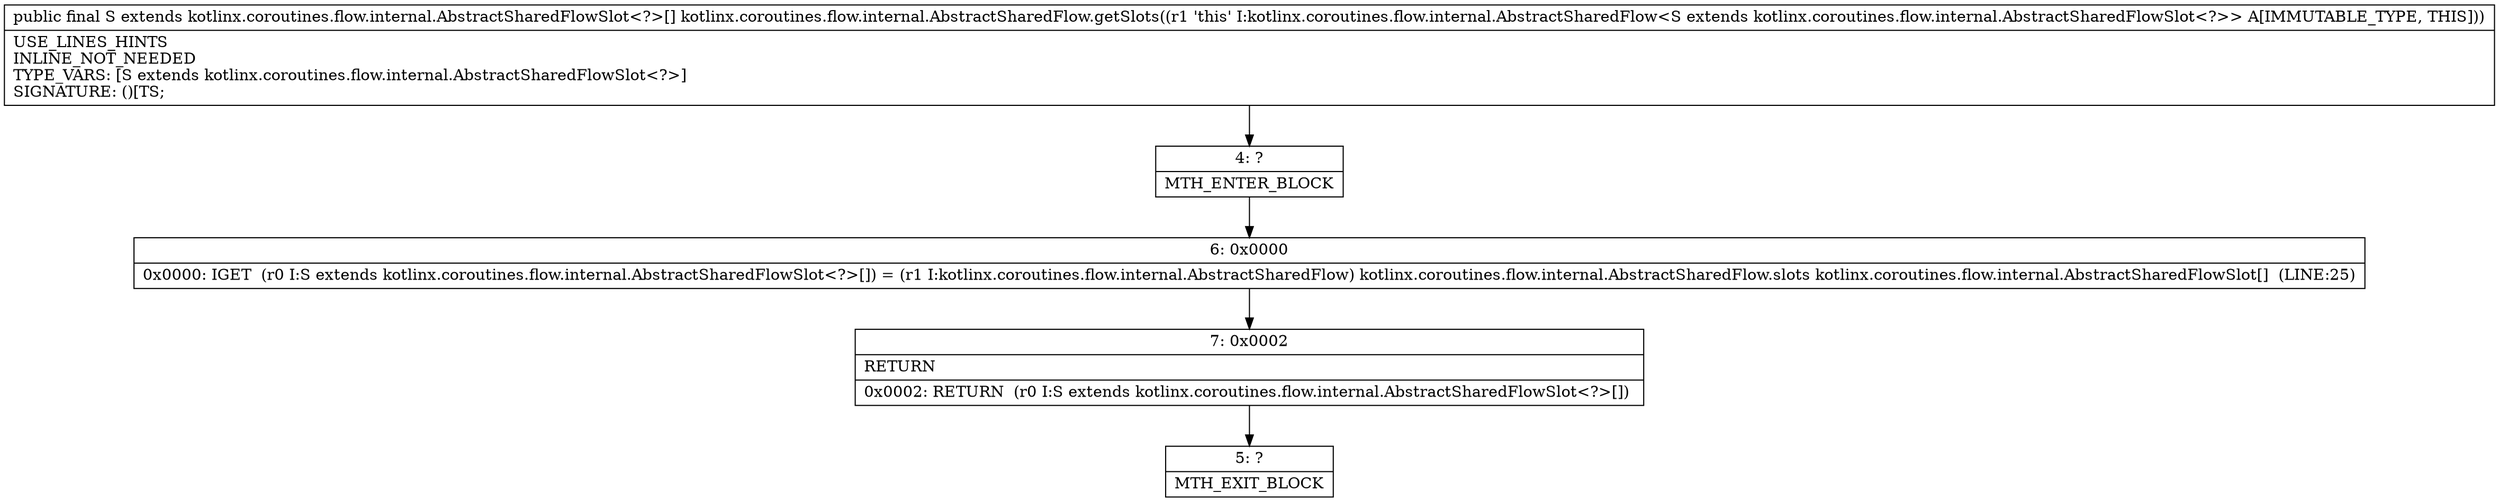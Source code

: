 digraph "CFG forkotlinx.coroutines.flow.internal.AbstractSharedFlow.getSlots()[Lkotlinx\/coroutines\/flow\/internal\/AbstractSharedFlowSlot;" {
Node_4 [shape=record,label="{4\:\ ?|MTH_ENTER_BLOCK\l}"];
Node_6 [shape=record,label="{6\:\ 0x0000|0x0000: IGET  (r0 I:S extends kotlinx.coroutines.flow.internal.AbstractSharedFlowSlot\<?\>[]) = (r1 I:kotlinx.coroutines.flow.internal.AbstractSharedFlow) kotlinx.coroutines.flow.internal.AbstractSharedFlow.slots kotlinx.coroutines.flow.internal.AbstractSharedFlowSlot[]  (LINE:25)\l}"];
Node_7 [shape=record,label="{7\:\ 0x0002|RETURN\l|0x0002: RETURN  (r0 I:S extends kotlinx.coroutines.flow.internal.AbstractSharedFlowSlot\<?\>[]) \l}"];
Node_5 [shape=record,label="{5\:\ ?|MTH_EXIT_BLOCK\l}"];
MethodNode[shape=record,label="{public final S extends kotlinx.coroutines.flow.internal.AbstractSharedFlowSlot\<?\>[] kotlinx.coroutines.flow.internal.AbstractSharedFlow.getSlots((r1 'this' I:kotlinx.coroutines.flow.internal.AbstractSharedFlow\<S extends kotlinx.coroutines.flow.internal.AbstractSharedFlowSlot\<?\>\> A[IMMUTABLE_TYPE, THIS]))  | USE_LINES_HINTS\lINLINE_NOT_NEEDED\lTYPE_VARS: [S extends kotlinx.coroutines.flow.internal.AbstractSharedFlowSlot\<?\>]\lSIGNATURE: ()[TS;\l}"];
MethodNode -> Node_4;Node_4 -> Node_6;
Node_6 -> Node_7;
Node_7 -> Node_5;
}

